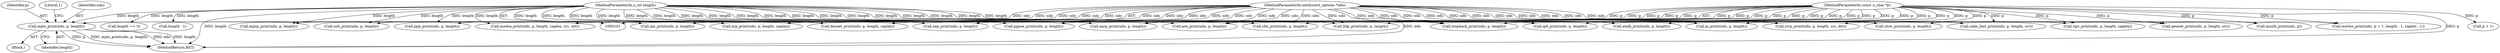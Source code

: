 digraph "0_tcpdump_1dcd10aceabbc03bf571ea32b892c522cbe923de_1@pointer" {
"1000291" [label="(Call,mpls_print(ndo, p, length))"];
"1000102" [label="(MethodParameterIn,netdissect_options *ndo)"];
"1000104" [label="(MethodParameterIn,const u_char *p)"];
"1000105" [label="(MethodParameterIn,u_int length)"];
"1000129" [label="(Call,arp_print(ndo, p, length, caplen))"];
"1000240" [label="(Call,ppp_print(ndo, p, length))"];
"1000276" [label="(Call,nsh_print(ndo, p, length))"];
"1000254" [label="(Call,slow_print(ndo, p, length))"];
"1000198" [label="(Call,length - 1)"];
"1000293" [label="(Identifier,p)"];
"1000306" [label="(Call,msnlb_print(ndo, p))"];
"1000160" [label="(Call,aarp_print(ndo, p, length))"];
"1000262" [label="(Call,cfm_print(ndo, p, length))"];
"1000217" [label="(Call,eap_print(ndo, p, length))"];
"1000224" [label="(Call,rrcp_print(ndo, p, length, src, dst))"];
"1000104" [label="(MethodParameterIn,const u_char *p)"];
"1000153" [label="(Call,atalk_print(ndo, p, length))"];
"1000195" [label="(Call,p + 1)"];
"1000193" [label="(Call,isoclns_print(ndo, p + 1, length - 1, caplen - 1))"];
"1000121" [label="(Call,ip6_print(ndo, p, length))"];
"1000269" [label="(Call,lldp_print(ndo, p, length))"];
"1000180" [label="(Call,length == 0)"];
"1000137" [label="(Call,decnet_print(ndo, p, length, caplen))"];
"1000321" [label="(Call,calm_fast_print(ndo, p, length, src))"];
"1000112" [label="(Block,)"];
"1000296" [label="(Literal,1)"];
"1000114" [label="(Call,ip_print(ndo, p, length))"];
"1000292" [label="(Identifier,ndo)"];
"1000102" [label="(MethodParameterIn,netdissect_options *ndo)"];
"1000247" [label="(Call,mpcp_print(ndo, p, length))"];
"1000105" [label="(MethodParameterIn,u_int length)"];
"1000171" [label="(Call,ipx_print(ndo, p, length))"];
"1000298" [label="(Call,tipc_print(ndo, p, length, caplen))"];
"1000313" [label="(Call,geonet_print(ndo, p, length, src))"];
"1000291" [label="(Call,mpls_print(ndo, p, length))"];
"1000353" [label="(MethodReturn,RET)"];
"1000283" [label="(Call,loopback_print(ndo, p, length))"];
"1000294" [label="(Identifier,length)"];
"1000329" [label="(Call,aoe_print(ndo, p, length))"];
"1000210" [label="(Call,pppoe_print(ndo, p, length))"];
"1000336" [label="(Call,medsa_print(ndo, p, length, caplen, src, dst))"];
"1000291" -> "1000112"  [label="AST: "];
"1000291" -> "1000294"  [label="CFG: "];
"1000292" -> "1000291"  [label="AST: "];
"1000293" -> "1000291"  [label="AST: "];
"1000294" -> "1000291"  [label="AST: "];
"1000296" -> "1000291"  [label="CFG: "];
"1000291" -> "1000353"  [label="DDG: p"];
"1000291" -> "1000353"  [label="DDG: mpls_print(ndo, p, length)"];
"1000291" -> "1000353"  [label="DDG: ndo"];
"1000291" -> "1000353"  [label="DDG: length"];
"1000102" -> "1000291"  [label="DDG: ndo"];
"1000104" -> "1000291"  [label="DDG: p"];
"1000105" -> "1000291"  [label="DDG: length"];
"1000102" -> "1000101"  [label="AST: "];
"1000102" -> "1000353"  [label="DDG: ndo"];
"1000102" -> "1000114"  [label="DDG: ndo"];
"1000102" -> "1000121"  [label="DDG: ndo"];
"1000102" -> "1000129"  [label="DDG: ndo"];
"1000102" -> "1000137"  [label="DDG: ndo"];
"1000102" -> "1000153"  [label="DDG: ndo"];
"1000102" -> "1000160"  [label="DDG: ndo"];
"1000102" -> "1000171"  [label="DDG: ndo"];
"1000102" -> "1000193"  [label="DDG: ndo"];
"1000102" -> "1000210"  [label="DDG: ndo"];
"1000102" -> "1000217"  [label="DDG: ndo"];
"1000102" -> "1000224"  [label="DDG: ndo"];
"1000102" -> "1000240"  [label="DDG: ndo"];
"1000102" -> "1000247"  [label="DDG: ndo"];
"1000102" -> "1000254"  [label="DDG: ndo"];
"1000102" -> "1000262"  [label="DDG: ndo"];
"1000102" -> "1000269"  [label="DDG: ndo"];
"1000102" -> "1000276"  [label="DDG: ndo"];
"1000102" -> "1000283"  [label="DDG: ndo"];
"1000102" -> "1000298"  [label="DDG: ndo"];
"1000102" -> "1000306"  [label="DDG: ndo"];
"1000102" -> "1000313"  [label="DDG: ndo"];
"1000102" -> "1000321"  [label="DDG: ndo"];
"1000102" -> "1000329"  [label="DDG: ndo"];
"1000102" -> "1000336"  [label="DDG: ndo"];
"1000104" -> "1000101"  [label="AST: "];
"1000104" -> "1000353"  [label="DDG: p"];
"1000104" -> "1000114"  [label="DDG: p"];
"1000104" -> "1000121"  [label="DDG: p"];
"1000104" -> "1000129"  [label="DDG: p"];
"1000104" -> "1000137"  [label="DDG: p"];
"1000104" -> "1000153"  [label="DDG: p"];
"1000104" -> "1000160"  [label="DDG: p"];
"1000104" -> "1000171"  [label="DDG: p"];
"1000104" -> "1000193"  [label="DDG: p"];
"1000104" -> "1000195"  [label="DDG: p"];
"1000104" -> "1000210"  [label="DDG: p"];
"1000104" -> "1000217"  [label="DDG: p"];
"1000104" -> "1000224"  [label="DDG: p"];
"1000104" -> "1000240"  [label="DDG: p"];
"1000104" -> "1000247"  [label="DDG: p"];
"1000104" -> "1000254"  [label="DDG: p"];
"1000104" -> "1000262"  [label="DDG: p"];
"1000104" -> "1000269"  [label="DDG: p"];
"1000104" -> "1000276"  [label="DDG: p"];
"1000104" -> "1000283"  [label="DDG: p"];
"1000104" -> "1000298"  [label="DDG: p"];
"1000104" -> "1000306"  [label="DDG: p"];
"1000104" -> "1000313"  [label="DDG: p"];
"1000104" -> "1000321"  [label="DDG: p"];
"1000104" -> "1000329"  [label="DDG: p"];
"1000104" -> "1000336"  [label="DDG: p"];
"1000105" -> "1000101"  [label="AST: "];
"1000105" -> "1000353"  [label="DDG: length"];
"1000105" -> "1000114"  [label="DDG: length"];
"1000105" -> "1000121"  [label="DDG: length"];
"1000105" -> "1000129"  [label="DDG: length"];
"1000105" -> "1000137"  [label="DDG: length"];
"1000105" -> "1000153"  [label="DDG: length"];
"1000105" -> "1000160"  [label="DDG: length"];
"1000105" -> "1000171"  [label="DDG: length"];
"1000105" -> "1000180"  [label="DDG: length"];
"1000105" -> "1000198"  [label="DDG: length"];
"1000105" -> "1000210"  [label="DDG: length"];
"1000105" -> "1000217"  [label="DDG: length"];
"1000105" -> "1000224"  [label="DDG: length"];
"1000105" -> "1000240"  [label="DDG: length"];
"1000105" -> "1000247"  [label="DDG: length"];
"1000105" -> "1000254"  [label="DDG: length"];
"1000105" -> "1000262"  [label="DDG: length"];
"1000105" -> "1000269"  [label="DDG: length"];
"1000105" -> "1000276"  [label="DDG: length"];
"1000105" -> "1000283"  [label="DDG: length"];
"1000105" -> "1000298"  [label="DDG: length"];
"1000105" -> "1000313"  [label="DDG: length"];
"1000105" -> "1000321"  [label="DDG: length"];
"1000105" -> "1000329"  [label="DDG: length"];
"1000105" -> "1000336"  [label="DDG: length"];
}
